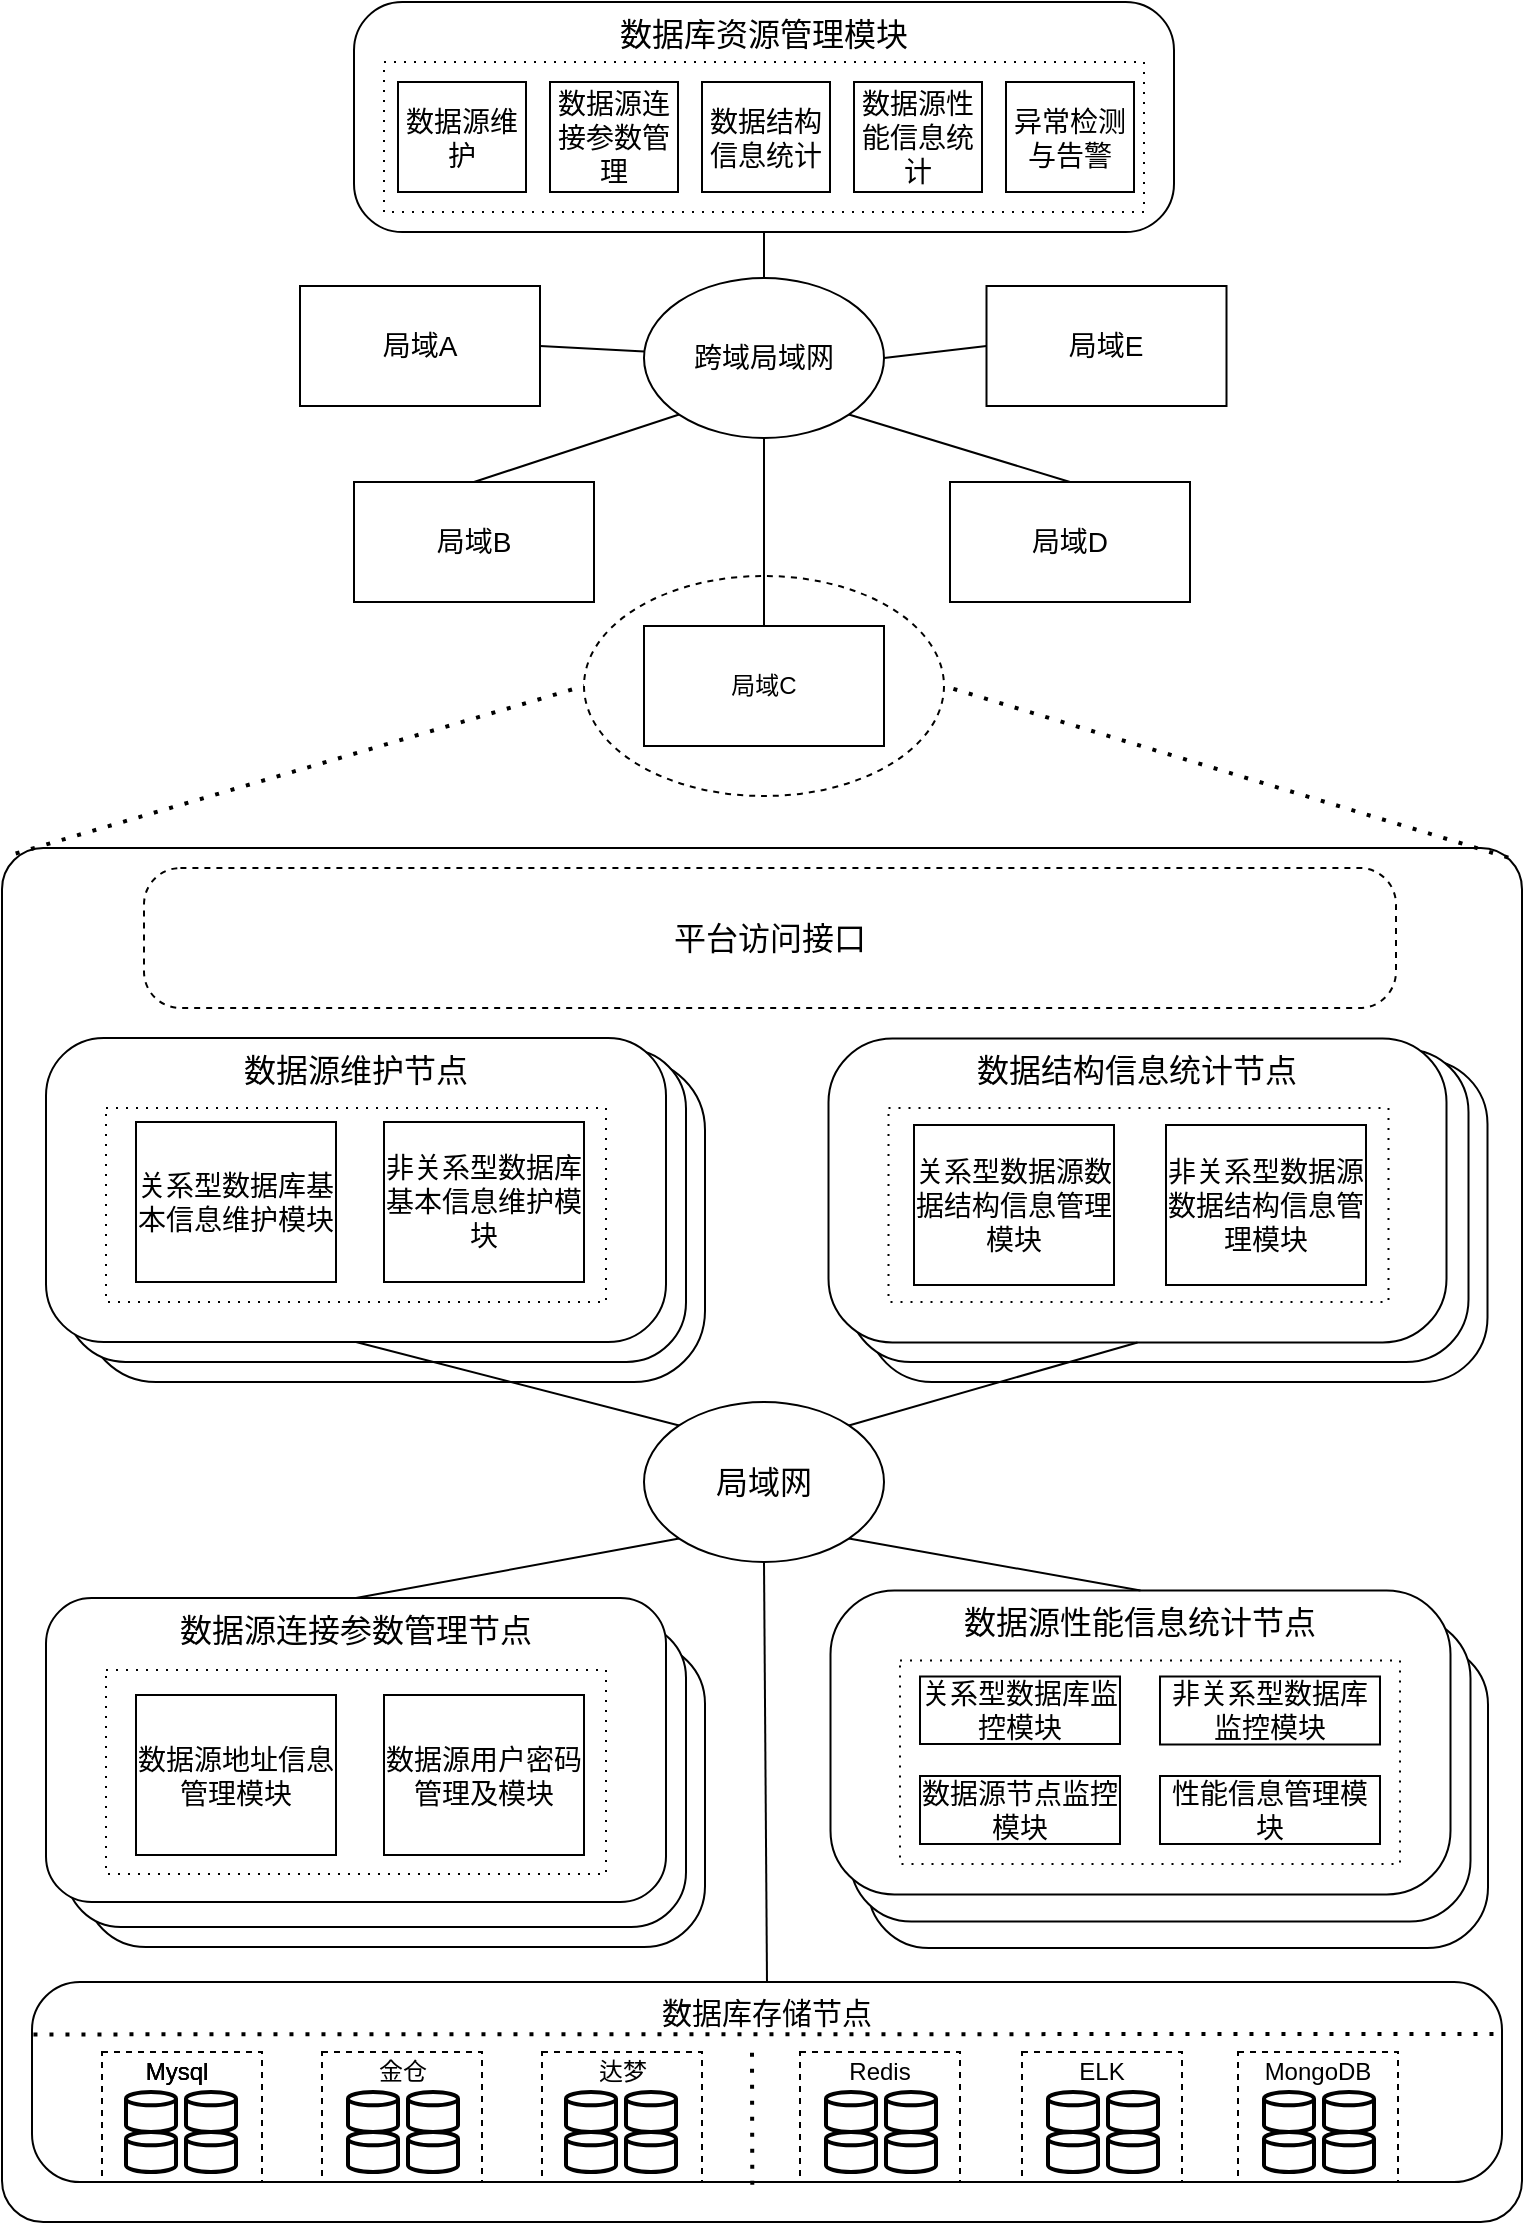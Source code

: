 <mxfile version="20.0.1" type="github">
  <diagram id="MedYQDeV-F79YKgBFQhL" name="第 1 页">
    <mxGraphModel dx="1185" dy="655" grid="1" gridSize="10" guides="1" tooltips="1" connect="1" arrows="1" fold="1" page="1" pageScale="1" pageWidth="827" pageHeight="1169" math="0" shadow="0">
      <root>
        <mxCell id="0" />
        <mxCell id="1" parent="0" />
        <mxCell id="veypy6vy9oeoimsPlL16-6" value="" style="group" parent="1" vertex="1" connectable="0">
          <mxGeometry x="33" y="20" width="760" height="1110" as="geometry" />
        </mxCell>
        <mxCell id="vhrxewNEwcAQ_lFFi1NT-26" value="" style="rounded=1;whiteSpace=wrap;html=1;fillColor=none;arcSize=3;" parent="veypy6vy9oeoimsPlL16-6" vertex="1">
          <mxGeometry y="423" width="760" height="687" as="geometry" />
        </mxCell>
        <mxCell id="vhrxewNEwcAQ_lFFi1NT-25" value="" style="ellipse;whiteSpace=wrap;html=1;dashed=1;fillColor=none;" parent="veypy6vy9oeoimsPlL16-6" vertex="1">
          <mxGeometry x="291" y="287" width="180" height="110" as="geometry" />
        </mxCell>
        <mxCell id="YRZzIZ5zAxfRdaV7xQCh-4" value="" style="rounded=1;whiteSpace=wrap;html=1;arcSize=22;" parent="veypy6vy9oeoimsPlL16-6" vertex="1">
          <mxGeometry x="41.5" y="528.5" width="310" height="161.5" as="geometry" />
        </mxCell>
        <mxCell id="YRZzIZ5zAxfRdaV7xQCh-3" value="" style="rounded=1;whiteSpace=wrap;html=1;arcSize=19;" parent="veypy6vy9oeoimsPlL16-6" vertex="1">
          <mxGeometry x="32" y="523.5" width="310" height="156.5" as="geometry" />
        </mxCell>
        <mxCell id="vhrxewNEwcAQ_lFFi1NT-3" value="&lt;span style=&quot;font-size: 16px;&quot;&gt;数据库资源管理模块&lt;/span&gt;" style="rounded=1;whiteSpace=wrap;html=1;arcSize=21;verticalAlign=top;fontSize=16;" parent="veypy6vy9oeoimsPlL16-6" vertex="1">
          <mxGeometry x="176" width="410" height="115" as="geometry" />
        </mxCell>
        <mxCell id="vhrxewNEwcAQ_lFFi1NT-12" value="跨域局域网" style="ellipse;whiteSpace=wrap;html=1;fontSize=14;" parent="veypy6vy9oeoimsPlL16-6" vertex="1">
          <mxGeometry x="321" y="138" width="120" height="80" as="geometry" />
        </mxCell>
        <mxCell id="vhrxewNEwcAQ_lFFi1NT-13" value="" style="endArrow=none;html=1;rounded=0;entryX=0.5;entryY=1;entryDx=0;entryDy=0;exitX=0.5;exitY=0;exitDx=0;exitDy=0;" parent="veypy6vy9oeoimsPlL16-6" source="vhrxewNEwcAQ_lFFi1NT-12" target="vhrxewNEwcAQ_lFFi1NT-3" edge="1">
          <mxGeometry width="50" height="50" relative="1" as="geometry">
            <mxPoint x="346" y="138" as="sourcePoint" />
            <mxPoint x="353" y="99.289" as="targetPoint" />
          </mxGeometry>
        </mxCell>
        <mxCell id="vhrxewNEwcAQ_lFFi1NT-14" value="&lt;span style=&quot;font-size: 14px;&quot;&gt;局域E&lt;/span&gt;" style="rounded=0;whiteSpace=wrap;html=1;fontSize=14;" parent="veypy6vy9oeoimsPlL16-6" vertex="1">
          <mxGeometry x="492.25" y="142" width="120" height="60" as="geometry" />
        </mxCell>
        <mxCell id="vhrxewNEwcAQ_lFFi1NT-15" value="局域A" style="rounded=0;whiteSpace=wrap;html=1;fontSize=14;" parent="veypy6vy9oeoimsPlL16-6" vertex="1">
          <mxGeometry x="149" y="142" width="120" height="60" as="geometry" />
        </mxCell>
        <mxCell id="vhrxewNEwcAQ_lFFi1NT-16" value="&lt;span style=&quot;font-size: 14px;&quot;&gt;局域B&lt;/span&gt;" style="rounded=0;whiteSpace=wrap;html=1;fontSize=14;" parent="veypy6vy9oeoimsPlL16-6" vertex="1">
          <mxGeometry x="176" y="240" width="120" height="60" as="geometry" />
        </mxCell>
        <mxCell id="vhrxewNEwcAQ_lFFi1NT-17" value="&lt;span style=&quot;font-size: 14px;&quot;&gt;局域D&lt;/span&gt;" style="rounded=0;whiteSpace=wrap;html=1;fontSize=14;" parent="veypy6vy9oeoimsPlL16-6" vertex="1">
          <mxGeometry x="474" y="240" width="120" height="60" as="geometry" />
        </mxCell>
        <mxCell id="vhrxewNEwcAQ_lFFi1NT-18" value="&lt;span style=&quot;&quot;&gt;局域C&lt;/span&gt;" style="rounded=0;whiteSpace=wrap;html=1;" parent="veypy6vy9oeoimsPlL16-6" vertex="1">
          <mxGeometry x="321" y="312" width="120" height="60" as="geometry" />
        </mxCell>
        <mxCell id="vhrxewNEwcAQ_lFFi1NT-19" value="" style="endArrow=none;html=1;rounded=0;entryX=1;entryY=0.5;entryDx=0;entryDy=0;" parent="veypy6vy9oeoimsPlL16-6" source="vhrxewNEwcAQ_lFFi1NT-12" target="vhrxewNEwcAQ_lFFi1NT-15" edge="1">
          <mxGeometry width="50" height="50" relative="1" as="geometry">
            <mxPoint x="250.289" y="260" as="sourcePoint" />
            <mxPoint x="250.289" y="210" as="targetPoint" />
          </mxGeometry>
        </mxCell>
        <mxCell id="vhrxewNEwcAQ_lFFi1NT-20" value="" style="endArrow=none;html=1;rounded=0;exitX=0.5;exitY=0;exitDx=0;exitDy=0;entryX=0;entryY=1;entryDx=0;entryDy=0;" parent="veypy6vy9oeoimsPlL16-6" source="vhrxewNEwcAQ_lFFi1NT-16" target="vhrxewNEwcAQ_lFFi1NT-12" edge="1">
          <mxGeometry width="50" height="50" relative="1" as="geometry">
            <mxPoint x="377" y="320" as="sourcePoint" />
            <mxPoint x="427" y="270" as="targetPoint" />
          </mxGeometry>
        </mxCell>
        <mxCell id="vhrxewNEwcAQ_lFFi1NT-22" value="" style="endArrow=none;html=1;rounded=0;exitX=0.5;exitY=0;exitDx=0;exitDy=0;entryX=0.5;entryY=1;entryDx=0;entryDy=0;" parent="veypy6vy9oeoimsPlL16-6" source="vhrxewNEwcAQ_lFFi1NT-18" target="vhrxewNEwcAQ_lFFi1NT-12" edge="1">
          <mxGeometry width="50" height="50" relative="1" as="geometry">
            <mxPoint x="197" y="310" as="sourcePoint" />
            <mxPoint x="348.574" y="248.284" as="targetPoint" />
          </mxGeometry>
        </mxCell>
        <mxCell id="vhrxewNEwcAQ_lFFi1NT-23" value="" style="endArrow=none;html=1;rounded=0;exitX=0.5;exitY=0;exitDx=0;exitDy=0;entryX=1;entryY=1;entryDx=0;entryDy=0;" parent="veypy6vy9oeoimsPlL16-6" source="vhrxewNEwcAQ_lFFi1NT-17" target="vhrxewNEwcAQ_lFFi1NT-12" edge="1">
          <mxGeometry width="50" height="50" relative="1" as="geometry">
            <mxPoint x="207" y="320" as="sourcePoint" />
            <mxPoint x="358.574" y="258.284" as="targetPoint" />
          </mxGeometry>
        </mxCell>
        <mxCell id="vhrxewNEwcAQ_lFFi1NT-24" value="" style="endArrow=none;html=1;rounded=0;exitX=0;exitY=0.5;exitDx=0;exitDy=0;entryX=1;entryY=0.5;entryDx=0;entryDy=0;" parent="veypy6vy9oeoimsPlL16-6" source="vhrxewNEwcAQ_lFFi1NT-14" target="vhrxewNEwcAQ_lFFi1NT-12" edge="1">
          <mxGeometry width="50" height="50" relative="1" as="geometry">
            <mxPoint x="217" y="330" as="sourcePoint" />
            <mxPoint x="368.574" y="268.284" as="targetPoint" />
          </mxGeometry>
        </mxCell>
        <mxCell id="vhrxewNEwcAQ_lFFi1NT-27" value="" style="endArrow=none;dashed=1;html=1;dashPattern=1 3;strokeWidth=2;rounded=0;entryX=0;entryY=0.5;entryDx=0;entryDy=0;exitX=0.009;exitY=0.004;exitDx=0;exitDy=0;exitPerimeter=0;" parent="veypy6vy9oeoimsPlL16-6" source="vhrxewNEwcAQ_lFFi1NT-26" target="vhrxewNEwcAQ_lFFi1NT-25" edge="1">
          <mxGeometry width="50" height="50" relative="1" as="geometry">
            <mxPoint x="77" y="580" as="sourcePoint" />
            <mxPoint x="127" y="530" as="targetPoint" />
          </mxGeometry>
        </mxCell>
        <mxCell id="vhrxewNEwcAQ_lFFi1NT-28" value="" style="endArrow=none;dashed=1;html=1;dashPattern=1 3;strokeWidth=2;rounded=0;entryX=1;entryY=0.5;entryDx=0;entryDy=0;exitX=0.991;exitY=0.007;exitDx=0;exitDy=0;exitPerimeter=0;" parent="veypy6vy9oeoimsPlL16-6" source="vhrxewNEwcAQ_lFFi1NT-26" target="vhrxewNEwcAQ_lFFi1NT-25" edge="1">
          <mxGeometry width="50" height="50" relative="1" as="geometry">
            <mxPoint x="87" y="590.0" as="sourcePoint" />
            <mxPoint x="300.46" y="420.34" as="targetPoint" />
          </mxGeometry>
        </mxCell>
        <mxCell id="vhrxewNEwcAQ_lFFi1NT-31" value="数据源维护节点" style="rounded=1;whiteSpace=wrap;html=1;arcSize=19;verticalAlign=top;fontSize=16;" parent="veypy6vy9oeoimsPlL16-6" vertex="1">
          <mxGeometry x="22" y="518" width="310" height="152" as="geometry" />
        </mxCell>
        <mxCell id="vhrxewNEwcAQ_lFFi1NT-32" value="" style="rounded=0;whiteSpace=wrap;html=1;dashed=1;dashPattern=1 4;" parent="veypy6vy9oeoimsPlL16-6" vertex="1">
          <mxGeometry x="52" y="553" width="250" height="97" as="geometry" />
        </mxCell>
        <mxCell id="vhrxewNEwcAQ_lFFi1NT-55" value="数据库资源管理平台" style="text;html=1;strokeColor=none;fillColor=none;align=center;verticalAlign=middle;whiteSpace=wrap;rounded=0;dashed=1;dashPattern=1 4;" parent="veypy6vy9oeoimsPlL16-6" vertex="1">
          <mxGeometry x="471" y="509.5" width="170" height="30" as="geometry" />
        </mxCell>
        <mxCell id="vhrxewNEwcAQ_lFFi1NT-73" value="局域网" style="ellipse;whiteSpace=wrap;html=1;fontSize=16;" parent="veypy6vy9oeoimsPlL16-6" vertex="1">
          <mxGeometry x="321" y="700" width="120" height="80" as="geometry" />
        </mxCell>
        <mxCell id="vhrxewNEwcAQ_lFFi1NT-86" value="" style="endArrow=none;html=1;rounded=0;entryX=0.5;entryY=1;entryDx=0;entryDy=0;exitX=0;exitY=0;exitDx=0;exitDy=0;" parent="veypy6vy9oeoimsPlL16-6" source="vhrxewNEwcAQ_lFFi1NT-73" target="vhrxewNEwcAQ_lFFi1NT-31" edge="1">
          <mxGeometry width="50" height="50" relative="1" as="geometry">
            <mxPoint x="247" y="803" as="sourcePoint" />
            <mxPoint x="297" y="753" as="targetPoint" />
          </mxGeometry>
        </mxCell>
        <mxCell id="vhrxewNEwcAQ_lFFi1NT-91" value="数据库存储节点" style="rounded=1;whiteSpace=wrap;html=1;arcSize=24;verticalAlign=top;fontSize=15;" parent="veypy6vy9oeoimsPlL16-6" vertex="1">
          <mxGeometry x="15" y="990" width="735" height="100" as="geometry" />
        </mxCell>
        <mxCell id="vhrxewNEwcAQ_lFFi1NT-93" value="" style="endArrow=none;html=1;rounded=0;entryX=0.5;entryY=1;entryDx=0;entryDy=0;exitX=0.5;exitY=0;exitDx=0;exitDy=0;" parent="veypy6vy9oeoimsPlL16-6" source="vhrxewNEwcAQ_lFFi1NT-91" target="vhrxewNEwcAQ_lFFi1NT-73" edge="1">
          <mxGeometry width="50" height="50" relative="1" as="geometry">
            <mxPoint x="187.0" y="865" as="sourcePoint" />
            <mxPoint x="348.574" y="816.284" as="targetPoint" />
          </mxGeometry>
        </mxCell>
        <mxCell id="vhrxewNEwcAQ_lFFi1NT-94" value="" style="endArrow=none;dashed=1;html=1;dashPattern=1 3;strokeWidth=2;rounded=0;entryX=0.5;entryY=1;entryDx=0;entryDy=0;exitX=0.49;exitY=1.014;exitDx=0;exitDy=0;exitPerimeter=0;" parent="veypy6vy9oeoimsPlL16-6" source="vhrxewNEwcAQ_lFFi1NT-91" edge="1">
          <mxGeometry width="50" height="50" relative="1" as="geometry">
            <mxPoint x="350" y="1085" as="sourcePoint" />
            <mxPoint x="375" y="1025" as="targetPoint" />
          </mxGeometry>
        </mxCell>
        <mxCell id="vhrxewNEwcAQ_lFFi1NT-95" value="" style="endArrow=none;dashed=1;html=1;dashPattern=1 3;strokeWidth=2;rounded=0;entryX=1;entryY=0.5;entryDx=0;entryDy=0;exitX=0.001;exitY=0.352;exitDx=0;exitDy=0;exitPerimeter=0;" parent="veypy6vy9oeoimsPlL16-6" edge="1">
          <mxGeometry width="50" height="50" relative="1" as="geometry">
            <mxPoint x="15.735" y="1016.2" as="sourcePoint" />
            <mxPoint x="750" y="1016" as="targetPoint" />
          </mxGeometry>
        </mxCell>
        <mxCell id="vhrxewNEwcAQ_lFFi1NT-102" value="" style="rounded=0;whiteSpace=wrap;html=1;fillColor=none;dashed=1;" parent="veypy6vy9oeoimsPlL16-6" vertex="1">
          <mxGeometry x="50" y="1025" width="80" height="65" as="geometry" />
        </mxCell>
        <mxCell id="vhrxewNEwcAQ_lFFi1NT-98" value="" style="strokeWidth=2;html=1;shape=mxgraph.flowchart.database;whiteSpace=wrap;fillColor=none;" parent="veypy6vy9oeoimsPlL16-6" vertex="1">
          <mxGeometry x="62" y="1045" width="25" height="20" as="geometry" />
        </mxCell>
        <mxCell id="vhrxewNEwcAQ_lFFi1NT-99" value="" style="strokeWidth=2;html=1;shape=mxgraph.flowchart.database;whiteSpace=wrap;fillColor=none;" parent="veypy6vy9oeoimsPlL16-6" vertex="1">
          <mxGeometry x="62" y="1065" width="25" height="20" as="geometry" />
        </mxCell>
        <mxCell id="vhrxewNEwcAQ_lFFi1NT-100" value="" style="strokeWidth=2;html=1;shape=mxgraph.flowchart.database;whiteSpace=wrap;fillColor=none;" parent="veypy6vy9oeoimsPlL16-6" vertex="1">
          <mxGeometry x="92" y="1045" width="25" height="20" as="geometry" />
        </mxCell>
        <mxCell id="vhrxewNEwcAQ_lFFi1NT-101" value="" style="strokeWidth=2;html=1;shape=mxgraph.flowchart.database;whiteSpace=wrap;fillColor=none;" parent="veypy6vy9oeoimsPlL16-6" vertex="1">
          <mxGeometry x="92" y="1065" width="25" height="20" as="geometry" />
        </mxCell>
        <mxCell id="vhrxewNEwcAQ_lFFi1NT-103" value="" style="rounded=0;whiteSpace=wrap;html=1;fillColor=none;dashed=1;" parent="veypy6vy9oeoimsPlL16-6" vertex="1">
          <mxGeometry x="160" y="1025" width="80" height="65" as="geometry" />
        </mxCell>
        <mxCell id="vhrxewNEwcAQ_lFFi1NT-104" value="" style="rounded=0;whiteSpace=wrap;html=1;fillColor=none;dashed=1;" parent="veypy6vy9oeoimsPlL16-6" vertex="1">
          <mxGeometry x="270" y="1025" width="80" height="65" as="geometry" />
        </mxCell>
        <mxCell id="vhrxewNEwcAQ_lFFi1NT-113" value="" style="strokeWidth=2;html=1;shape=mxgraph.flowchart.database;whiteSpace=wrap;fillColor=none;" parent="veypy6vy9oeoimsPlL16-6" vertex="1">
          <mxGeometry x="173" y="1045" width="25" height="20" as="geometry" />
        </mxCell>
        <mxCell id="vhrxewNEwcAQ_lFFi1NT-114" value="" style="strokeWidth=2;html=1;shape=mxgraph.flowchart.database;whiteSpace=wrap;fillColor=none;" parent="veypy6vy9oeoimsPlL16-6" vertex="1">
          <mxGeometry x="173" y="1065" width="25" height="20" as="geometry" />
        </mxCell>
        <mxCell id="vhrxewNEwcAQ_lFFi1NT-115" value="" style="strokeWidth=2;html=1;shape=mxgraph.flowchart.database;whiteSpace=wrap;fillColor=none;" parent="veypy6vy9oeoimsPlL16-6" vertex="1">
          <mxGeometry x="203" y="1045" width="25" height="20" as="geometry" />
        </mxCell>
        <mxCell id="vhrxewNEwcAQ_lFFi1NT-116" value="" style="strokeWidth=2;html=1;shape=mxgraph.flowchart.database;whiteSpace=wrap;fillColor=none;" parent="veypy6vy9oeoimsPlL16-6" vertex="1">
          <mxGeometry x="203" y="1065" width="25" height="20" as="geometry" />
        </mxCell>
        <mxCell id="vhrxewNEwcAQ_lFFi1NT-117" value="" style="strokeWidth=2;html=1;shape=mxgraph.flowchart.database;whiteSpace=wrap;fillColor=none;" parent="veypy6vy9oeoimsPlL16-6" vertex="1">
          <mxGeometry x="282" y="1045" width="25" height="20" as="geometry" />
        </mxCell>
        <mxCell id="vhrxewNEwcAQ_lFFi1NT-118" value="" style="strokeWidth=2;html=1;shape=mxgraph.flowchart.database;whiteSpace=wrap;fillColor=none;" parent="veypy6vy9oeoimsPlL16-6" vertex="1">
          <mxGeometry x="282" y="1065" width="25" height="20" as="geometry" />
        </mxCell>
        <mxCell id="vhrxewNEwcAQ_lFFi1NT-119" value="" style="strokeWidth=2;html=1;shape=mxgraph.flowchart.database;whiteSpace=wrap;fillColor=none;" parent="veypy6vy9oeoimsPlL16-6" vertex="1">
          <mxGeometry x="312" y="1045" width="25" height="20" as="geometry" />
        </mxCell>
        <mxCell id="vhrxewNEwcAQ_lFFi1NT-120" value="" style="strokeWidth=2;html=1;shape=mxgraph.flowchart.database;whiteSpace=wrap;fillColor=none;" parent="veypy6vy9oeoimsPlL16-6" vertex="1">
          <mxGeometry x="312" y="1065" width="25" height="20" as="geometry" />
        </mxCell>
        <mxCell id="vhrxewNEwcAQ_lFFi1NT-124" value="Mysql" style="text;html=1;strokeColor=none;fillColor=none;align=center;verticalAlign=middle;whiteSpace=wrap;rounded=0;dashed=1;dashPattern=1 4;" parent="veypy6vy9oeoimsPlL16-6" vertex="1">
          <mxGeometry x="60" y="1025" width="55" height="20" as="geometry" />
        </mxCell>
        <mxCell id="vhrxewNEwcAQ_lFFi1NT-125" value="金仓" style="text;html=1;strokeColor=none;fillColor=none;align=center;verticalAlign=middle;whiteSpace=wrap;rounded=0;dashed=1;dashPattern=1 4;" parent="veypy6vy9oeoimsPlL16-6" vertex="1">
          <mxGeometry x="173" y="1025" width="55" height="20" as="geometry" />
        </mxCell>
        <mxCell id="vhrxewNEwcAQ_lFFi1NT-126" value="达梦" style="text;html=1;strokeColor=none;fillColor=none;align=center;verticalAlign=middle;whiteSpace=wrap;rounded=0;dashed=1;dashPattern=1 4;" parent="veypy6vy9oeoimsPlL16-6" vertex="1">
          <mxGeometry x="282.5" y="1025" width="55" height="20" as="geometry" />
        </mxCell>
        <mxCell id="vhrxewNEwcAQ_lFFi1NT-128" value="" style="rounded=0;whiteSpace=wrap;html=1;fillColor=none;dashed=1;" parent="veypy6vy9oeoimsPlL16-6" vertex="1">
          <mxGeometry x="50" y="1025" width="80" height="65" as="geometry" />
        </mxCell>
        <mxCell id="vhrxewNEwcAQ_lFFi1NT-131" value="Mysql" style="text;html=1;strokeColor=none;fillColor=none;align=center;verticalAlign=middle;whiteSpace=wrap;rounded=0;dashed=1;dashPattern=1 4;" parent="veypy6vy9oeoimsPlL16-6" vertex="1">
          <mxGeometry x="60" y="1025" width="55" height="20" as="geometry" />
        </mxCell>
        <mxCell id="vhrxewNEwcAQ_lFFi1NT-129" value="Mysql" style="text;html=1;strokeColor=none;fillColor=none;align=center;verticalAlign=middle;whiteSpace=wrap;rounded=0;dashed=1;dashPattern=1 4;" parent="veypy6vy9oeoimsPlL16-6" vertex="1">
          <mxGeometry x="60" y="1025" width="55" height="20" as="geometry" />
        </mxCell>
        <mxCell id="vhrxewNEwcAQ_lFFi1NT-171" value="" style="rounded=0;whiteSpace=wrap;html=1;fillColor=none;dashed=1;" parent="veypy6vy9oeoimsPlL16-6" vertex="1">
          <mxGeometry x="270" y="1025" width="80" height="65" as="geometry" />
        </mxCell>
        <mxCell id="vhrxewNEwcAQ_lFFi1NT-173" value="" style="rounded=0;whiteSpace=wrap;html=1;fillColor=none;dashed=1;" parent="veypy6vy9oeoimsPlL16-6" vertex="1">
          <mxGeometry x="399" y="1025" width="80" height="65" as="geometry" />
        </mxCell>
        <mxCell id="vhrxewNEwcAQ_lFFi1NT-174" value="" style="strokeWidth=2;html=1;shape=mxgraph.flowchart.database;whiteSpace=wrap;fillColor=none;" parent="veypy6vy9oeoimsPlL16-6" vertex="1">
          <mxGeometry x="412" y="1045" width="25" height="20" as="geometry" />
        </mxCell>
        <mxCell id="vhrxewNEwcAQ_lFFi1NT-175" value="" style="strokeWidth=2;html=1;shape=mxgraph.flowchart.database;whiteSpace=wrap;fillColor=none;" parent="veypy6vy9oeoimsPlL16-6" vertex="1">
          <mxGeometry x="412" y="1065" width="25" height="20" as="geometry" />
        </mxCell>
        <mxCell id="vhrxewNEwcAQ_lFFi1NT-176" value="" style="strokeWidth=2;html=1;shape=mxgraph.flowchart.database;whiteSpace=wrap;fillColor=none;" parent="veypy6vy9oeoimsPlL16-6" vertex="1">
          <mxGeometry x="442" y="1045" width="25" height="20" as="geometry" />
        </mxCell>
        <mxCell id="vhrxewNEwcAQ_lFFi1NT-177" value="" style="strokeWidth=2;html=1;shape=mxgraph.flowchart.database;whiteSpace=wrap;fillColor=none;" parent="veypy6vy9oeoimsPlL16-6" vertex="1">
          <mxGeometry x="442" y="1065" width="25" height="20" as="geometry" />
        </mxCell>
        <mxCell id="vhrxewNEwcAQ_lFFi1NT-178" value="" style="rounded=0;whiteSpace=wrap;html=1;fillColor=none;dashed=1;" parent="veypy6vy9oeoimsPlL16-6" vertex="1">
          <mxGeometry x="510" y="1025" width="80" height="65" as="geometry" />
        </mxCell>
        <mxCell id="vhrxewNEwcAQ_lFFi1NT-179" value="" style="strokeWidth=2;html=1;shape=mxgraph.flowchart.database;whiteSpace=wrap;fillColor=none;" parent="veypy6vy9oeoimsPlL16-6" vertex="1">
          <mxGeometry x="523" y="1045" width="25" height="20" as="geometry" />
        </mxCell>
        <mxCell id="vhrxewNEwcAQ_lFFi1NT-180" value="" style="strokeWidth=2;html=1;shape=mxgraph.flowchart.database;whiteSpace=wrap;fillColor=none;" parent="veypy6vy9oeoimsPlL16-6" vertex="1">
          <mxGeometry x="523" y="1065" width="25" height="20" as="geometry" />
        </mxCell>
        <mxCell id="vhrxewNEwcAQ_lFFi1NT-181" value="" style="strokeWidth=2;html=1;shape=mxgraph.flowchart.database;whiteSpace=wrap;fillColor=none;" parent="veypy6vy9oeoimsPlL16-6" vertex="1">
          <mxGeometry x="553" y="1045" width="25" height="20" as="geometry" />
        </mxCell>
        <mxCell id="vhrxewNEwcAQ_lFFi1NT-182" value="" style="strokeWidth=2;html=1;shape=mxgraph.flowchart.database;whiteSpace=wrap;fillColor=none;" parent="veypy6vy9oeoimsPlL16-6" vertex="1">
          <mxGeometry x="553" y="1065" width="25" height="20" as="geometry" />
        </mxCell>
        <mxCell id="vhrxewNEwcAQ_lFFi1NT-183" value="" style="rounded=0;whiteSpace=wrap;html=1;fillColor=none;dashed=1;" parent="veypy6vy9oeoimsPlL16-6" vertex="1">
          <mxGeometry x="618" y="1025" width="80" height="65" as="geometry" />
        </mxCell>
        <mxCell id="vhrxewNEwcAQ_lFFi1NT-184" value="" style="strokeWidth=2;html=1;shape=mxgraph.flowchart.database;whiteSpace=wrap;fillColor=none;" parent="veypy6vy9oeoimsPlL16-6" vertex="1">
          <mxGeometry x="631" y="1045" width="25" height="20" as="geometry" />
        </mxCell>
        <mxCell id="vhrxewNEwcAQ_lFFi1NT-185" value="" style="strokeWidth=2;html=1;shape=mxgraph.flowchart.database;whiteSpace=wrap;fillColor=none;" parent="veypy6vy9oeoimsPlL16-6" vertex="1">
          <mxGeometry x="631" y="1065" width="25" height="20" as="geometry" />
        </mxCell>
        <mxCell id="vhrxewNEwcAQ_lFFi1NT-186" value="" style="strokeWidth=2;html=1;shape=mxgraph.flowchart.database;whiteSpace=wrap;fillColor=none;" parent="veypy6vy9oeoimsPlL16-6" vertex="1">
          <mxGeometry x="661" y="1045" width="25" height="20" as="geometry" />
        </mxCell>
        <mxCell id="vhrxewNEwcAQ_lFFi1NT-187" value="" style="strokeWidth=2;html=1;shape=mxgraph.flowchart.database;whiteSpace=wrap;fillColor=none;" parent="veypy6vy9oeoimsPlL16-6" vertex="1">
          <mxGeometry x="661" y="1065" width="25" height="20" as="geometry" />
        </mxCell>
        <mxCell id="vhrxewNEwcAQ_lFFi1NT-188" value="Redis" style="text;html=1;strokeColor=none;fillColor=none;align=center;verticalAlign=middle;whiteSpace=wrap;rounded=0;dashed=1;dashPattern=1 4;" parent="veypy6vy9oeoimsPlL16-6" vertex="1">
          <mxGeometry x="394" y="1025" width="90" height="20" as="geometry" />
        </mxCell>
        <mxCell id="vhrxewNEwcAQ_lFFi1NT-189" value="ELK" style="text;html=1;strokeColor=none;fillColor=none;align=center;verticalAlign=middle;whiteSpace=wrap;rounded=0;dashed=1;dashPattern=1 4;" parent="veypy6vy9oeoimsPlL16-6" vertex="1">
          <mxGeometry x="505" y="1025" width="90" height="20" as="geometry" />
        </mxCell>
        <mxCell id="vhrxewNEwcAQ_lFFi1NT-190" value="MongoDB" style="text;html=1;strokeColor=none;fillColor=none;align=center;verticalAlign=middle;whiteSpace=wrap;rounded=0;dashed=1;dashPattern=1 4;" parent="veypy6vy9oeoimsPlL16-6" vertex="1">
          <mxGeometry x="613" y="1025" width="90" height="20" as="geometry" />
        </mxCell>
        <mxCell id="YRZzIZ5zAxfRdaV7xQCh-5" value="" style="rounded=1;whiteSpace=wrap;html=1;arcSize=20;" parent="veypy6vy9oeoimsPlL16-6" vertex="1">
          <mxGeometry x="432.75" y="528.75" width="310" height="161.25" as="geometry" />
        </mxCell>
        <mxCell id="YRZzIZ5zAxfRdaV7xQCh-6" value="" style="rounded=1;whiteSpace=wrap;html=1;arcSize=20;" parent="veypy6vy9oeoimsPlL16-6" vertex="1">
          <mxGeometry x="423.25" y="523.75" width="310" height="156.25" as="geometry" />
        </mxCell>
        <mxCell id="YRZzIZ5zAxfRdaV7xQCh-7" value="数据结构信息统计节点" style="rounded=1;whiteSpace=wrap;html=1;arcSize=21;verticalAlign=top;fontSize=16;" parent="veypy6vy9oeoimsPlL16-6" vertex="1">
          <mxGeometry x="413.25" y="518.25" width="309" height="152" as="geometry" />
        </mxCell>
        <mxCell id="YRZzIZ5zAxfRdaV7xQCh-8" value="" style="rounded=0;whiteSpace=wrap;html=1;dashed=1;dashPattern=1 4;" parent="veypy6vy9oeoimsPlL16-6" vertex="1">
          <mxGeometry x="443.25" y="553" width="250" height="97" as="geometry" />
        </mxCell>
        <mxCell id="YRZzIZ5zAxfRdaV7xQCh-12" value="关系型数据源数据结构信息管理模块" style="rounded=0;whiteSpace=wrap;html=1;fontSize=14;" parent="veypy6vy9oeoimsPlL16-6" vertex="1">
          <mxGeometry x="456" y="561.5" width="100" height="80" as="geometry" />
        </mxCell>
        <mxCell id="YRZzIZ5zAxfRdaV7xQCh-13" value="非关系型数据源数据结构信息管理模块" style="rounded=0;whiteSpace=wrap;html=1;fontSize=14;" parent="veypy6vy9oeoimsPlL16-6" vertex="1">
          <mxGeometry x="582" y="561.5" width="100" height="80" as="geometry" />
        </mxCell>
        <mxCell id="YRZzIZ5zAxfRdaV7xQCh-15" value="" style="rounded=1;whiteSpace=wrap;html=1;arcSize=20;" parent="veypy6vy9oeoimsPlL16-6" vertex="1">
          <mxGeometry x="41.5" y="820.5" width="310" height="152" as="geometry" />
        </mxCell>
        <mxCell id="YRZzIZ5zAxfRdaV7xQCh-16" value="" style="rounded=1;whiteSpace=wrap;html=1;arcSize=18;" parent="veypy6vy9oeoimsPlL16-6" vertex="1">
          <mxGeometry x="32" y="810.5" width="310" height="152" as="geometry" />
        </mxCell>
        <mxCell id="YRZzIZ5zAxfRdaV7xQCh-17" value="数据源连接参数管理节点" style="rounded=1;whiteSpace=wrap;html=1;arcSize=15;verticalAlign=top;fontSize=16;" parent="veypy6vy9oeoimsPlL16-6" vertex="1">
          <mxGeometry x="22" y="798" width="310" height="152" as="geometry" />
        </mxCell>
        <mxCell id="YRZzIZ5zAxfRdaV7xQCh-18" value="" style="rounded=0;whiteSpace=wrap;html=1;dashed=1;dashPattern=1 4;" parent="veypy6vy9oeoimsPlL16-6" vertex="1">
          <mxGeometry x="52" y="834" width="250" height="102" as="geometry" />
        </mxCell>
        <mxCell id="YRZzIZ5zAxfRdaV7xQCh-24" value="数据源地址信息管理模块" style="rounded=0;whiteSpace=wrap;html=1;fontSize=14;" parent="veypy6vy9oeoimsPlL16-6" vertex="1">
          <mxGeometry x="67" y="846.5" width="100" height="80" as="geometry" />
        </mxCell>
        <mxCell id="YRZzIZ5zAxfRdaV7xQCh-25" value="" style="rounded=1;whiteSpace=wrap;html=1;arcSize=20;" parent="veypy6vy9oeoimsPlL16-6" vertex="1">
          <mxGeometry x="433" y="821" width="310" height="152" as="geometry" />
        </mxCell>
        <mxCell id="YRZzIZ5zAxfRdaV7xQCh-26" value="" style="rounded=1;whiteSpace=wrap;html=1;arcSize=20;" parent="veypy6vy9oeoimsPlL16-6" vertex="1">
          <mxGeometry x="424.25" y="807.75" width="310" height="152" as="geometry" />
        </mxCell>
        <mxCell id="YRZzIZ5zAxfRdaV7xQCh-27" value="数据源性能信息统计节点" style="rounded=1;whiteSpace=wrap;html=1;arcSize=21;verticalAlign=top;fontSize=16;" parent="veypy6vy9oeoimsPlL16-6" vertex="1">
          <mxGeometry x="414.25" y="794.25" width="310" height="152" as="geometry" />
        </mxCell>
        <mxCell id="YRZzIZ5zAxfRdaV7xQCh-28" value="" style="rounded=0;whiteSpace=wrap;html=1;dashed=1;dashPattern=1 4;" parent="veypy6vy9oeoimsPlL16-6" vertex="1">
          <mxGeometry x="449" y="829.25" width="250" height="101.75" as="geometry" />
        </mxCell>
        <mxCell id="YRZzIZ5zAxfRdaV7xQCh-34" value="非关系型数据库监控模块" style="rounded=0;whiteSpace=wrap;html=1;fontSize=14;" parent="veypy6vy9oeoimsPlL16-6" vertex="1">
          <mxGeometry x="579" y="837.25" width="110" height="34" as="geometry" />
        </mxCell>
        <mxCell id="YRZzIZ5zAxfRdaV7xQCh-35" value="数据源用户密码管理及模块" style="rounded=0;whiteSpace=wrap;html=1;fontSize=14;" parent="veypy6vy9oeoimsPlL16-6" vertex="1">
          <mxGeometry x="191" y="846.5" width="100" height="80" as="geometry" />
        </mxCell>
        <mxCell id="YRZzIZ5zAxfRdaV7xQCh-36" value="关系型数据库监控模块" style="rounded=0;whiteSpace=wrap;html=1;fontSize=14;" parent="veypy6vy9oeoimsPlL16-6" vertex="1">
          <mxGeometry x="459" y="837.25" width="100" height="33.75" as="geometry" />
        </mxCell>
        <mxCell id="YRZzIZ5zAxfRdaV7xQCh-37" value="数据源节点监控模块" style="rounded=0;whiteSpace=wrap;html=1;fontSize=14;" parent="veypy6vy9oeoimsPlL16-6" vertex="1">
          <mxGeometry x="459" y="887" width="100" height="34" as="geometry" />
        </mxCell>
        <mxCell id="YRZzIZ5zAxfRdaV7xQCh-38" value="性能信息管理模块" style="rounded=0;whiteSpace=wrap;html=1;fontSize=14;" parent="veypy6vy9oeoimsPlL16-6" vertex="1">
          <mxGeometry x="579" y="887" width="110" height="34" as="geometry" />
        </mxCell>
        <mxCell id="YRZzIZ5zAxfRdaV7xQCh-39" value="" style="endArrow=none;html=1;rounded=0;entryX=0.5;entryY=1;entryDx=0;entryDy=0;exitX=1;exitY=0;exitDx=0;exitDy=0;" parent="veypy6vy9oeoimsPlL16-6" target="YRZzIZ5zAxfRdaV7xQCh-7" edge="1" source="vhrxewNEwcAQ_lFFi1NT-73">
          <mxGeometry width="50" height="50" relative="1" as="geometry">
            <mxPoint x="407.426" y="711.716" as="sourcePoint" />
            <mxPoint x="221" y="763" as="targetPoint" />
          </mxGeometry>
        </mxCell>
        <mxCell id="YRZzIZ5zAxfRdaV7xQCh-40" value="" style="endArrow=none;html=1;rounded=0;entryX=0;entryY=1;entryDx=0;entryDy=0;exitX=0.5;exitY=0;exitDx=0;exitDy=0;" parent="veypy6vy9oeoimsPlL16-6" source="YRZzIZ5zAxfRdaV7xQCh-17" target="vhrxewNEwcAQ_lFFi1NT-73" edge="1">
          <mxGeometry width="50" height="50" relative="1" as="geometry">
            <mxPoint x="177" y="843" as="sourcePoint" />
            <mxPoint x="267" y="783" as="targetPoint" />
          </mxGeometry>
        </mxCell>
        <mxCell id="YRZzIZ5zAxfRdaV7xQCh-41" value="" style="endArrow=none;html=1;rounded=0;entryX=0.5;entryY=0;entryDx=0;entryDy=0;exitX=1;exitY=1;exitDx=0;exitDy=0;" parent="veypy6vy9oeoimsPlL16-6" source="vhrxewNEwcAQ_lFFi1NT-73" target="YRZzIZ5zAxfRdaV7xQCh-27" edge="1">
          <mxGeometry width="50" height="50" relative="1" as="geometry">
            <mxPoint x="517" y="813" as="sourcePoint" />
            <mxPoint x="577.25" y="843.25" as="targetPoint" />
          </mxGeometry>
        </mxCell>
        <mxCell id="HeJ0FcstIRiFT0lCWAyd-1" value="关系型数据库基本信息维护模块" style="rounded=0;whiteSpace=wrap;html=1;fontSize=14;" parent="veypy6vy9oeoimsPlL16-6" vertex="1">
          <mxGeometry x="67" y="560" width="100" height="80" as="geometry" />
        </mxCell>
        <mxCell id="HeJ0FcstIRiFT0lCWAyd-2" value="非关系型数据库基本信息维护模块" style="rounded=0;whiteSpace=wrap;html=1;fontSize=14;" parent="veypy6vy9oeoimsPlL16-6" vertex="1">
          <mxGeometry x="191" y="560" width="100" height="80" as="geometry" />
        </mxCell>
        <mxCell id="HeJ0FcstIRiFT0lCWAyd-3" value="平台访问接口" style="rounded=1;whiteSpace=wrap;html=1;arcSize=26;dashed=1;fontSize=16;" parent="veypy6vy9oeoimsPlL16-6" vertex="1">
          <mxGeometry x="71" y="433" width="626" height="70" as="geometry" />
        </mxCell>
        <mxCell id="veypy6vy9oeoimsPlL16-2" value="" style="group" parent="veypy6vy9oeoimsPlL16-6" vertex="1" connectable="0">
          <mxGeometry x="191" y="30" width="380" height="75" as="geometry" />
        </mxCell>
        <mxCell id="vhrxewNEwcAQ_lFFi1NT-4" value="" style="rounded=0;whiteSpace=wrap;html=1;dashed=1;dashPattern=1 4;" parent="veypy6vy9oeoimsPlL16-2" vertex="1">
          <mxGeometry width="380" height="75" as="geometry" />
        </mxCell>
        <mxCell id="vhrxewNEwcAQ_lFFi1NT-7" value="数据源维护" style="rounded=0;whiteSpace=wrap;html=1;fontSize=14;" parent="veypy6vy9oeoimsPlL16-2" vertex="1">
          <mxGeometry x="7" y="10" width="64" height="55" as="geometry" />
        </mxCell>
        <mxCell id="vhrxewNEwcAQ_lFFi1NT-8" value="数据源连接参数管理" style="rounded=0;whiteSpace=wrap;html=1;fontSize=14;" parent="veypy6vy9oeoimsPlL16-2" vertex="1">
          <mxGeometry x="83" y="10" width="64" height="55" as="geometry" />
        </mxCell>
        <mxCell id="vhrxewNEwcAQ_lFFi1NT-9" value="数据结构信息统计" style="rounded=0;whiteSpace=wrap;html=1;fontSize=14;" parent="veypy6vy9oeoimsPlL16-2" vertex="1">
          <mxGeometry x="159" y="10" width="64" height="55" as="geometry" />
        </mxCell>
        <mxCell id="vhrxewNEwcAQ_lFFi1NT-10" value="数据源性能信息统计" style="rounded=0;whiteSpace=wrap;html=1;fontSize=14;" parent="veypy6vy9oeoimsPlL16-2" vertex="1">
          <mxGeometry x="235" y="10" width="64" height="55" as="geometry" />
        </mxCell>
        <mxCell id="vhrxewNEwcAQ_lFFi1NT-11" value="异常检测与告警" style="rounded=0;whiteSpace=wrap;html=1;fontSize=14;" parent="veypy6vy9oeoimsPlL16-2" vertex="1">
          <mxGeometry x="311" y="10" width="64" height="55" as="geometry" />
        </mxCell>
      </root>
    </mxGraphModel>
  </diagram>
</mxfile>
